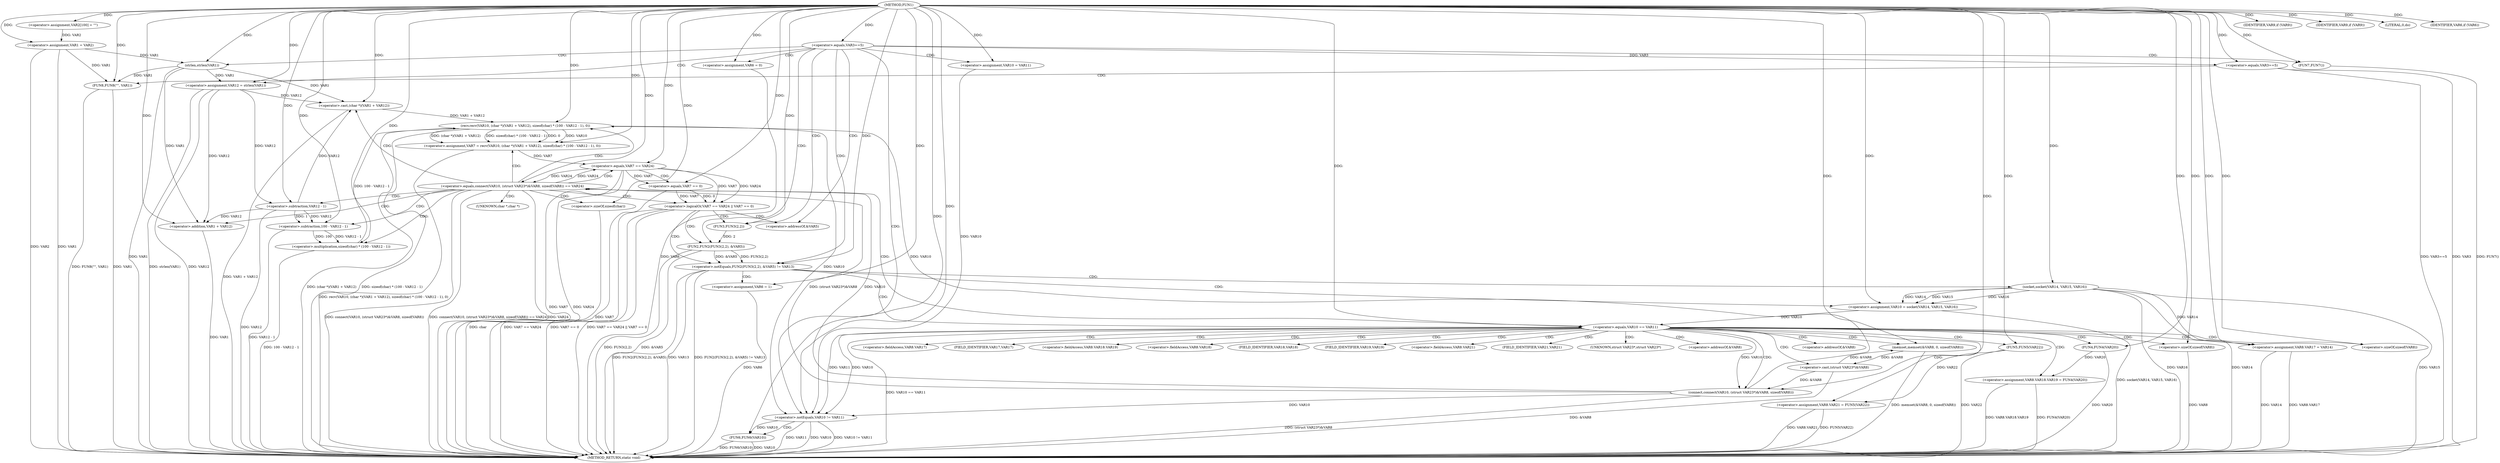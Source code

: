 digraph FUN1 {  
"1000100" [label = "(METHOD,FUN1)" ]
"1000253" [label = "(METHOD_RETURN,static void)" ]
"1000104" [label = "(<operator>.assignment,VAR2[100] = \"\")" ]
"1000107" [label = "(<operator>.assignment,VAR1 = VAR2)" ]
"1000111" [label = "(<operator>.equals,VAR3==5)" ]
"1000118" [label = "(<operator>.assignment,VAR6 = 0)" ]
"1000125" [label = "(<operator>.assignment,VAR10 = VAR11)" ]
"1000129" [label = "(<operator>.assignment,VAR12 = strlen(VAR1))" ]
"1000131" [label = "(strlen,strlen(VAR1))" ]
"1000136" [label = "(<operator>.notEquals,FUN2(FUN3(2,2), &VAR5) != VAR13)" ]
"1000137" [label = "(FUN2,FUN2(FUN3(2,2), &VAR5))" ]
"1000138" [label = "(FUN3,FUN3(2,2))" ]
"1000146" [label = "(<operator>.assignment,VAR6 = 1)" ]
"1000149" [label = "(<operator>.assignment,VAR10 = socket(VAR14, VAR15, VAR16))" ]
"1000151" [label = "(socket,socket(VAR14, VAR15, VAR16))" ]
"1000156" [label = "(<operator>.equals,VAR10 == VAR11)" ]
"1000161" [label = "(memset,memset(&VAR8, 0, sizeof(VAR8)))" ]
"1000165" [label = "(<operator>.sizeOf,sizeof(VAR8))" ]
"1000167" [label = "(<operator>.assignment,VAR8.VAR17 = VAR14)" ]
"1000172" [label = "(<operator>.assignment,VAR8.VAR18.VAR19 = FUN4(VAR20))" ]
"1000178" [label = "(FUN4,FUN4(VAR20))" ]
"1000180" [label = "(<operator>.assignment,VAR8.VAR21 = FUN5(VAR22))" ]
"1000184" [label = "(FUN5,FUN5(VAR22))" ]
"1000187" [label = "(<operator>.equals,connect(VAR10, (struct VAR23*)&VAR8, sizeof(VAR8)) == VAR24)" ]
"1000188" [label = "(connect,connect(VAR10, (struct VAR23*)&VAR8, sizeof(VAR8)))" ]
"1000190" [label = "(<operator>.cast,(struct VAR23*)&VAR8)" ]
"1000194" [label = "(<operator>.sizeOf,sizeof(VAR8))" ]
"1000199" [label = "(<operator>.assignment,VAR7 = recv(VAR10, (char *)(VAR1 + VAR12), sizeof(char) * (100 - VAR12 - 1), 0))" ]
"1000201" [label = "(recv,recv(VAR10, (char *)(VAR1 + VAR12), sizeof(char) * (100 - VAR12 - 1), 0))" ]
"1000203" [label = "(<operator>.cast,(char *)(VAR1 + VAR12))" ]
"1000205" [label = "(<operator>.addition,VAR1 + VAR12)" ]
"1000208" [label = "(<operator>.multiplication,sizeof(char) * (100 - VAR12 - 1))" ]
"1000209" [label = "(<operator>.sizeOf,sizeof(char))" ]
"1000211" [label = "(<operator>.subtraction,100 - VAR12 - 1)" ]
"1000213" [label = "(<operator>.subtraction,VAR12 - 1)" ]
"1000218" [label = "(<operator>.logicalOr,VAR7 == VAR24 || VAR7 == 0)" ]
"1000219" [label = "(<operator>.equals,VAR7 == VAR24)" ]
"1000222" [label = "(<operator>.equals,VAR7 == 0)" ]
"1000228" [label = "(IDENTIFIER,VAR9,if (VAR9))" ]
"1000231" [label = "(IDENTIFIER,VAR9,if (VAR9))" ]
"1000233" [label = "(LITERAL,0,do)" ]
"1000235" [label = "(<operator>.notEquals,VAR10 != VAR11)" ]
"1000239" [label = "(FUN6,FUN6(VAR10))" ]
"1000242" [label = "(IDENTIFIER,VAR6,if (VAR6))" ]
"1000244" [label = "(FUN7,FUN7())" ]
"1000246" [label = "(<operator>.equals,VAR3==5)" ]
"1000250" [label = "(FUN8,FUN8(\"\", VAR1))" ]
"1000141" [label = "(<operator>.addressOf,&VAR5)" ]
"1000162" [label = "(<operator>.addressOf,&VAR8)" ]
"1000168" [label = "(<operator>.fieldAccess,VAR8.VAR17)" ]
"1000170" [label = "(FIELD_IDENTIFIER,VAR17,VAR17)" ]
"1000173" [label = "(<operator>.fieldAccess,VAR8.VAR18.VAR19)" ]
"1000174" [label = "(<operator>.fieldAccess,VAR8.VAR18)" ]
"1000176" [label = "(FIELD_IDENTIFIER,VAR18,VAR18)" ]
"1000177" [label = "(FIELD_IDENTIFIER,VAR19,VAR19)" ]
"1000181" [label = "(<operator>.fieldAccess,VAR8.VAR21)" ]
"1000183" [label = "(FIELD_IDENTIFIER,VAR21,VAR21)" ]
"1000191" [label = "(UNKNOWN,struct VAR23*,struct VAR23*)" ]
"1000192" [label = "(<operator>.addressOf,&VAR8)" ]
"1000204" [label = "(UNKNOWN,char *,char *)" ]
  "1000184" -> "1000253"  [ label = "DDG: VAR22"] 
  "1000218" -> "1000253"  [ label = "DDG: VAR7 == VAR24"] 
  "1000180" -> "1000253"  [ label = "DDG: VAR8.VAR21"] 
  "1000151" -> "1000253"  [ label = "DDG: VAR15"] 
  "1000151" -> "1000253"  [ label = "DDG: VAR16"] 
  "1000244" -> "1000253"  [ label = "DDG: FUN7()"] 
  "1000129" -> "1000253"  [ label = "DDG: strlen(VAR1)"] 
  "1000187" -> "1000253"  [ label = "DDG: connect(VAR10, (struct VAR23*)&VAR8, sizeof(VAR8))"] 
  "1000172" -> "1000253"  [ label = "DDG: FUN4(VAR20)"] 
  "1000167" -> "1000253"  [ label = "DDG: VAR8.VAR17"] 
  "1000129" -> "1000253"  [ label = "DDG: VAR12"] 
  "1000187" -> "1000253"  [ label = "DDG: connect(VAR10, (struct VAR23*)&VAR8, sizeof(VAR8)) == VAR24"] 
  "1000219" -> "1000253"  [ label = "DDG: VAR24"] 
  "1000199" -> "1000253"  [ label = "DDG: recv(VAR10, (char *)(VAR1 + VAR12), sizeof(char) * (100 - VAR12 - 1), 0)"] 
  "1000222" -> "1000253"  [ label = "DDG: VAR7"] 
  "1000107" -> "1000253"  [ label = "DDG: VAR1"] 
  "1000235" -> "1000253"  [ label = "DDG: VAR11"] 
  "1000209" -> "1000253"  [ label = "DDG: char"] 
  "1000235" -> "1000253"  [ label = "DDG: VAR10"] 
  "1000149" -> "1000253"  [ label = "DDG: socket(VAR14, VAR15, VAR16)"] 
  "1000239" -> "1000253"  [ label = "DDG: FUN6(VAR10)"] 
  "1000235" -> "1000253"  [ label = "DDG: VAR10 != VAR11"] 
  "1000188" -> "1000253"  [ label = "DDG: (struct VAR23*)&VAR8"] 
  "1000178" -> "1000253"  [ label = "DDG: VAR20"] 
  "1000239" -> "1000253"  [ label = "DDG: VAR10"] 
  "1000213" -> "1000253"  [ label = "DDG: VAR12"] 
  "1000205" -> "1000253"  [ label = "DDG: VAR1"] 
  "1000131" -> "1000253"  [ label = "DDG: VAR1"] 
  "1000137" -> "1000253"  [ label = "DDG: &VAR5"] 
  "1000194" -> "1000253"  [ label = "DDG: VAR8"] 
  "1000180" -> "1000253"  [ label = "DDG: FUN5(VAR22)"] 
  "1000151" -> "1000253"  [ label = "DDG: VAR14"] 
  "1000250" -> "1000253"  [ label = "DDG: VAR1"] 
  "1000218" -> "1000253"  [ label = "DDG: VAR7 == VAR24 || VAR7 == 0"] 
  "1000201" -> "1000253"  [ label = "DDG: (char *)(VAR1 + VAR12)"] 
  "1000218" -> "1000253"  [ label = "DDG: VAR7 == 0"] 
  "1000201" -> "1000253"  [ label = "DDG: sizeof(char) * (100 - VAR12 - 1)"] 
  "1000211" -> "1000253"  [ label = "DDG: VAR12 - 1"] 
  "1000208" -> "1000253"  [ label = "DDG: 100 - VAR12 - 1"] 
  "1000172" -> "1000253"  [ label = "DDG: VAR8.VAR18.VAR19"] 
  "1000136" -> "1000253"  [ label = "DDG: VAR13"] 
  "1000136" -> "1000253"  [ label = "DDG: FUN2(FUN3(2,2), &VAR5) != VAR13"] 
  "1000219" -> "1000253"  [ label = "DDG: VAR7"] 
  "1000167" -> "1000253"  [ label = "DDG: VAR14"] 
  "1000156" -> "1000253"  [ label = "DDG: VAR10 == VAR11"] 
  "1000250" -> "1000253"  [ label = "DDG: FUN8(\"\", VAR1)"] 
  "1000137" -> "1000253"  [ label = "DDG: FUN3(2,2)"] 
  "1000203" -> "1000253"  [ label = "DDG: VAR1 + VAR12"] 
  "1000118" -> "1000253"  [ label = "DDG: VAR6"] 
  "1000187" -> "1000253"  [ label = "DDG: VAR24"] 
  "1000246" -> "1000253"  [ label = "DDG: VAR3==5"] 
  "1000146" -> "1000253"  [ label = "DDG: VAR6"] 
  "1000161" -> "1000253"  [ label = "DDG: memset(&VAR8, 0, sizeof(VAR8))"] 
  "1000190" -> "1000253"  [ label = "DDG: &VAR8"] 
  "1000136" -> "1000253"  [ label = "DDG: FUN2(FUN3(2,2), &VAR5)"] 
  "1000107" -> "1000253"  [ label = "DDG: VAR2"] 
  "1000246" -> "1000253"  [ label = "DDG: VAR3"] 
  "1000100" -> "1000104"  [ label = "DDG: "] 
  "1000104" -> "1000107"  [ label = "DDG: VAR2"] 
  "1000100" -> "1000107"  [ label = "DDG: "] 
  "1000100" -> "1000111"  [ label = "DDG: "] 
  "1000100" -> "1000118"  [ label = "DDG: "] 
  "1000100" -> "1000125"  [ label = "DDG: "] 
  "1000131" -> "1000129"  [ label = "DDG: VAR1"] 
  "1000100" -> "1000129"  [ label = "DDG: "] 
  "1000107" -> "1000131"  [ label = "DDG: VAR1"] 
  "1000100" -> "1000131"  [ label = "DDG: "] 
  "1000137" -> "1000136"  [ label = "DDG: FUN3(2,2)"] 
  "1000137" -> "1000136"  [ label = "DDG: &VAR5"] 
  "1000138" -> "1000137"  [ label = "DDG: 2"] 
  "1000100" -> "1000138"  [ label = "DDG: "] 
  "1000100" -> "1000136"  [ label = "DDG: "] 
  "1000100" -> "1000146"  [ label = "DDG: "] 
  "1000151" -> "1000149"  [ label = "DDG: VAR14"] 
  "1000151" -> "1000149"  [ label = "DDG: VAR15"] 
  "1000151" -> "1000149"  [ label = "DDG: VAR16"] 
  "1000100" -> "1000149"  [ label = "DDG: "] 
  "1000100" -> "1000151"  [ label = "DDG: "] 
  "1000149" -> "1000156"  [ label = "DDG: VAR10"] 
  "1000100" -> "1000156"  [ label = "DDG: "] 
  "1000190" -> "1000161"  [ label = "DDG: &VAR8"] 
  "1000100" -> "1000161"  [ label = "DDG: "] 
  "1000100" -> "1000165"  [ label = "DDG: "] 
  "1000151" -> "1000167"  [ label = "DDG: VAR14"] 
  "1000100" -> "1000167"  [ label = "DDG: "] 
  "1000178" -> "1000172"  [ label = "DDG: VAR20"] 
  "1000100" -> "1000178"  [ label = "DDG: "] 
  "1000184" -> "1000180"  [ label = "DDG: VAR22"] 
  "1000100" -> "1000184"  [ label = "DDG: "] 
  "1000188" -> "1000187"  [ label = "DDG: VAR10"] 
  "1000188" -> "1000187"  [ label = "DDG: (struct VAR23*)&VAR8"] 
  "1000156" -> "1000188"  [ label = "DDG: VAR10"] 
  "1000100" -> "1000188"  [ label = "DDG: "] 
  "1000190" -> "1000188"  [ label = "DDG: &VAR8"] 
  "1000161" -> "1000190"  [ label = "DDG: &VAR8"] 
  "1000100" -> "1000194"  [ label = "DDG: "] 
  "1000219" -> "1000187"  [ label = "DDG: VAR24"] 
  "1000100" -> "1000187"  [ label = "DDG: "] 
  "1000201" -> "1000199"  [ label = "DDG: VAR10"] 
  "1000201" -> "1000199"  [ label = "DDG: (char *)(VAR1 + VAR12)"] 
  "1000201" -> "1000199"  [ label = "DDG: sizeof(char) * (100 - VAR12 - 1)"] 
  "1000201" -> "1000199"  [ label = "DDG: 0"] 
  "1000100" -> "1000199"  [ label = "DDG: "] 
  "1000188" -> "1000201"  [ label = "DDG: VAR10"] 
  "1000100" -> "1000201"  [ label = "DDG: "] 
  "1000203" -> "1000201"  [ label = "DDG: VAR1 + VAR12"] 
  "1000131" -> "1000203"  [ label = "DDG: VAR1"] 
  "1000100" -> "1000203"  [ label = "DDG: "] 
  "1000129" -> "1000203"  [ label = "DDG: VAR12"] 
  "1000213" -> "1000203"  [ label = "DDG: VAR12"] 
  "1000131" -> "1000205"  [ label = "DDG: VAR1"] 
  "1000100" -> "1000205"  [ label = "DDG: "] 
  "1000129" -> "1000205"  [ label = "DDG: VAR12"] 
  "1000213" -> "1000205"  [ label = "DDG: VAR12"] 
  "1000208" -> "1000201"  [ label = "DDG: 100 - VAR12 - 1"] 
  "1000100" -> "1000208"  [ label = "DDG: "] 
  "1000100" -> "1000209"  [ label = "DDG: "] 
  "1000211" -> "1000208"  [ label = "DDG: 100"] 
  "1000211" -> "1000208"  [ label = "DDG: VAR12 - 1"] 
  "1000100" -> "1000211"  [ label = "DDG: "] 
  "1000213" -> "1000211"  [ label = "DDG: VAR12"] 
  "1000213" -> "1000211"  [ label = "DDG: 1"] 
  "1000100" -> "1000213"  [ label = "DDG: "] 
  "1000129" -> "1000213"  [ label = "DDG: VAR12"] 
  "1000219" -> "1000218"  [ label = "DDG: VAR7"] 
  "1000219" -> "1000218"  [ label = "DDG: VAR24"] 
  "1000199" -> "1000219"  [ label = "DDG: VAR7"] 
  "1000100" -> "1000219"  [ label = "DDG: "] 
  "1000187" -> "1000219"  [ label = "DDG: VAR24"] 
  "1000222" -> "1000218"  [ label = "DDG: VAR7"] 
  "1000222" -> "1000218"  [ label = "DDG: 0"] 
  "1000219" -> "1000222"  [ label = "DDG: VAR7"] 
  "1000100" -> "1000222"  [ label = "DDG: "] 
  "1000100" -> "1000228"  [ label = "DDG: "] 
  "1000100" -> "1000231"  [ label = "DDG: "] 
  "1000100" -> "1000233"  [ label = "DDG: "] 
  "1000125" -> "1000235"  [ label = "DDG: VAR10"] 
  "1000156" -> "1000235"  [ label = "DDG: VAR10"] 
  "1000188" -> "1000235"  [ label = "DDG: VAR10"] 
  "1000201" -> "1000235"  [ label = "DDG: VAR10"] 
  "1000100" -> "1000235"  [ label = "DDG: "] 
  "1000156" -> "1000235"  [ label = "DDG: VAR11"] 
  "1000235" -> "1000239"  [ label = "DDG: VAR10"] 
  "1000100" -> "1000239"  [ label = "DDG: "] 
  "1000100" -> "1000242"  [ label = "DDG: "] 
  "1000100" -> "1000244"  [ label = "DDG: "] 
  "1000111" -> "1000246"  [ label = "DDG: VAR3"] 
  "1000100" -> "1000246"  [ label = "DDG: "] 
  "1000100" -> "1000250"  [ label = "DDG: "] 
  "1000107" -> "1000250"  [ label = "DDG: VAR1"] 
  "1000131" -> "1000250"  [ label = "DDG: VAR1"] 
  "1000111" -> "1000125"  [ label = "CDG: "] 
  "1000111" -> "1000141"  [ label = "CDG: "] 
  "1000111" -> "1000235"  [ label = "CDG: "] 
  "1000111" -> "1000138"  [ label = "CDG: "] 
  "1000111" -> "1000136"  [ label = "CDG: "] 
  "1000111" -> "1000118"  [ label = "CDG: "] 
  "1000111" -> "1000131"  [ label = "CDG: "] 
  "1000111" -> "1000137"  [ label = "CDG: "] 
  "1000111" -> "1000129"  [ label = "CDG: "] 
  "1000111" -> "1000244"  [ label = "CDG: "] 
  "1000136" -> "1000156"  [ label = "CDG: "] 
  "1000136" -> "1000149"  [ label = "CDG: "] 
  "1000136" -> "1000151"  [ label = "CDG: "] 
  "1000136" -> "1000146"  [ label = "CDG: "] 
  "1000156" -> "1000174"  [ label = "CDG: "] 
  "1000156" -> "1000191"  [ label = "CDG: "] 
  "1000156" -> "1000161"  [ label = "CDG: "] 
  "1000156" -> "1000180"  [ label = "CDG: "] 
  "1000156" -> "1000183"  [ label = "CDG: "] 
  "1000156" -> "1000165"  [ label = "CDG: "] 
  "1000156" -> "1000188"  [ label = "CDG: "] 
  "1000156" -> "1000190"  [ label = "CDG: "] 
  "1000156" -> "1000167"  [ label = "CDG: "] 
  "1000156" -> "1000194"  [ label = "CDG: "] 
  "1000156" -> "1000192"  [ label = "CDG: "] 
  "1000156" -> "1000176"  [ label = "CDG: "] 
  "1000156" -> "1000187"  [ label = "CDG: "] 
  "1000156" -> "1000172"  [ label = "CDG: "] 
  "1000156" -> "1000168"  [ label = "CDG: "] 
  "1000156" -> "1000178"  [ label = "CDG: "] 
  "1000156" -> "1000173"  [ label = "CDG: "] 
  "1000156" -> "1000170"  [ label = "CDG: "] 
  "1000156" -> "1000184"  [ label = "CDG: "] 
  "1000156" -> "1000177"  [ label = "CDG: "] 
  "1000156" -> "1000162"  [ label = "CDG: "] 
  "1000156" -> "1000181"  [ label = "CDG: "] 
  "1000187" -> "1000211"  [ label = "CDG: "] 
  "1000187" -> "1000208"  [ label = "CDG: "] 
  "1000187" -> "1000199"  [ label = "CDG: "] 
  "1000187" -> "1000204"  [ label = "CDG: "] 
  "1000187" -> "1000219"  [ label = "CDG: "] 
  "1000187" -> "1000201"  [ label = "CDG: "] 
  "1000187" -> "1000213"  [ label = "CDG: "] 
  "1000187" -> "1000203"  [ label = "CDG: "] 
  "1000187" -> "1000205"  [ label = "CDG: "] 
  "1000187" -> "1000218"  [ label = "CDG: "] 
  "1000187" -> "1000209"  [ label = "CDG: "] 
  "1000218" -> "1000141"  [ label = "CDG: "] 
  "1000218" -> "1000138"  [ label = "CDG: "] 
  "1000218" -> "1000136"  [ label = "CDG: "] 
  "1000218" -> "1000137"  [ label = "CDG: "] 
  "1000219" -> "1000222"  [ label = "CDG: "] 
  "1000235" -> "1000239"  [ label = "CDG: "] 
  "1000246" -> "1000250"  [ label = "CDG: "] 
}
